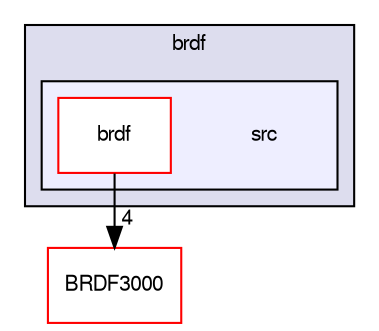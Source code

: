 digraph "src" {
  compound=true
  node [ fontsize="10", fontname="FreeSans"];
  edge [ labelfontsize="10", labelfontname="FreeSans"];
  subgraph clusterdir_2aab34440b9900053a26f1745da5dd21 {
    graph [ bgcolor="#ddddee", pencolor="black", label="brdf" fontname="FreeSans", fontsize="10", URL="dir_2aab34440b9900053a26f1745da5dd21.html"]
  subgraph clusterdir_3cb6b6b60e61da7f21733696e20cce7b {
    graph [ bgcolor="#eeeeff", pencolor="black", label="" URL="dir_3cb6b6b60e61da7f21733696e20cce7b.html"];
    dir_3cb6b6b60e61da7f21733696e20cce7b [shape=plaintext label="src"];
    dir_709e0e32b5c91d0e53182c37e0d576ec [shape=box label="brdf" color="red" fillcolor="white" style="filled" URL="dir_709e0e32b5c91d0e53182c37e0d576ec.html"];
  }
  }
  dir_d6434d9f0c1619711a7affc6149e2d0b [shape=box label="BRDF3000" fillcolor="white" style="filled" color="red" URL="dir_d6434d9f0c1619711a7affc6149e2d0b.html"];
  dir_709e0e32b5c91d0e53182c37e0d576ec->dir_d6434d9f0c1619711a7affc6149e2d0b [headlabel="4", labeldistance=1.5 headhref="dir_000008_000010.html"];
}
